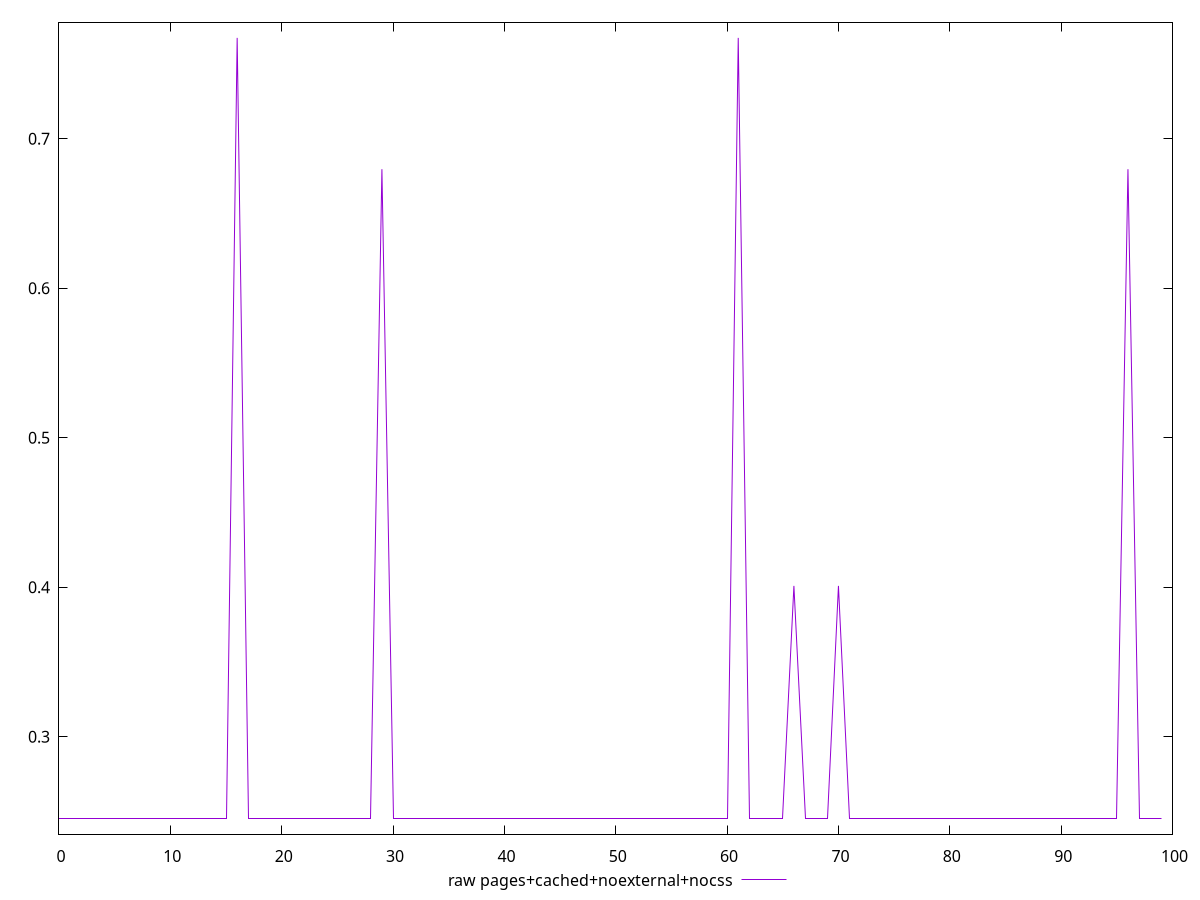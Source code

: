 $_rawPagesCachedNoexternalNocss <<EOF
0.24537114122178816
0.24537114122178816
0.24537114122178816
0.24537114122178816
0.24537114122178816
0.24537114122178816
0.24537114122178816
0.24537114122178816
0.24537114122178816
0.24537114122178816
0.24537114122178816
0.24537114122178816
0.24537114122178816
0.24537114122178816
0.24537114122178816
0.24537114122178816
0.7674015206231011
0.24537114122178816
0.24537114122178816
0.24537114122178816
0.24537114122178816
0.24537114122178816
0.24537114122178816
0.24537114122178816
0.24537114122178816
0.24537114122178816
0.24537114122178816
0.24537114122178816
0.24537114122178816
0.6795830256144205
0.24537114122178816
0.24537114122178816
0.24537114122178816
0.24537114122178816
0.24537114122178816
0.24537114122178816
0.24537114122178816
0.24537114122178816
0.24537114122178816
0.24537114122178816
0.24537114122178816
0.24537114122178816
0.24537114122178816
0.24537114122178816
0.24537114122178816
0.24537114122178816
0.24537114122178816
0.24537114122178816
0.24537114122178816
0.24537114122178816
0.24537114122178816
0.24537114122178816
0.24537114122178816
0.24537114122178816
0.24537114122178816
0.24537114122178816
0.24537114122178816
0.24537114122178816
0.24537114122178816
0.24537114122178816
0.24537114122178816
0.7674015206231011
0.24537114122178816
0.24537114122178816
0.24537114122178816
0.24537114122178816
0.40092286936442056
0.24537114122178816
0.24537114122178816
0.24537114122178816
0.40092286936442056
0.24537114122178816
0.24537114122178816
0.24537114122178816
0.24537114122178816
0.24537114122178816
0.24537114122178816
0.24537114122178816
0.24537114122178816
0.24537114122178816
0.24537114122178816
0.24537114122178816
0.24537114122178816
0.24537114122178816
0.24537114122178816
0.24537114122178816
0.24537114122178816
0.24537114122178816
0.24537114122178816
0.24537114122178816
0.24537114122178816
0.24537114122178816
0.24537114122178816
0.24537114122178816
0.24537114122178816
0.24537114122178816
0.6795830256144205
0.24537114122178816
0.24537114122178816
0.24537114122178816
EOF
set key outside below
set terminal pngcairo
set output "report_00005_2020-11-02T22-26-11.212Z/cumulative-layout-shift/pages+cached+noexternal+nocss//raw.png"
set yrange [0.2349305336337619:0.7778421282111273]
plot $_rawPagesCachedNoexternalNocss title "raw pages+cached+noexternal+nocss" with line ,